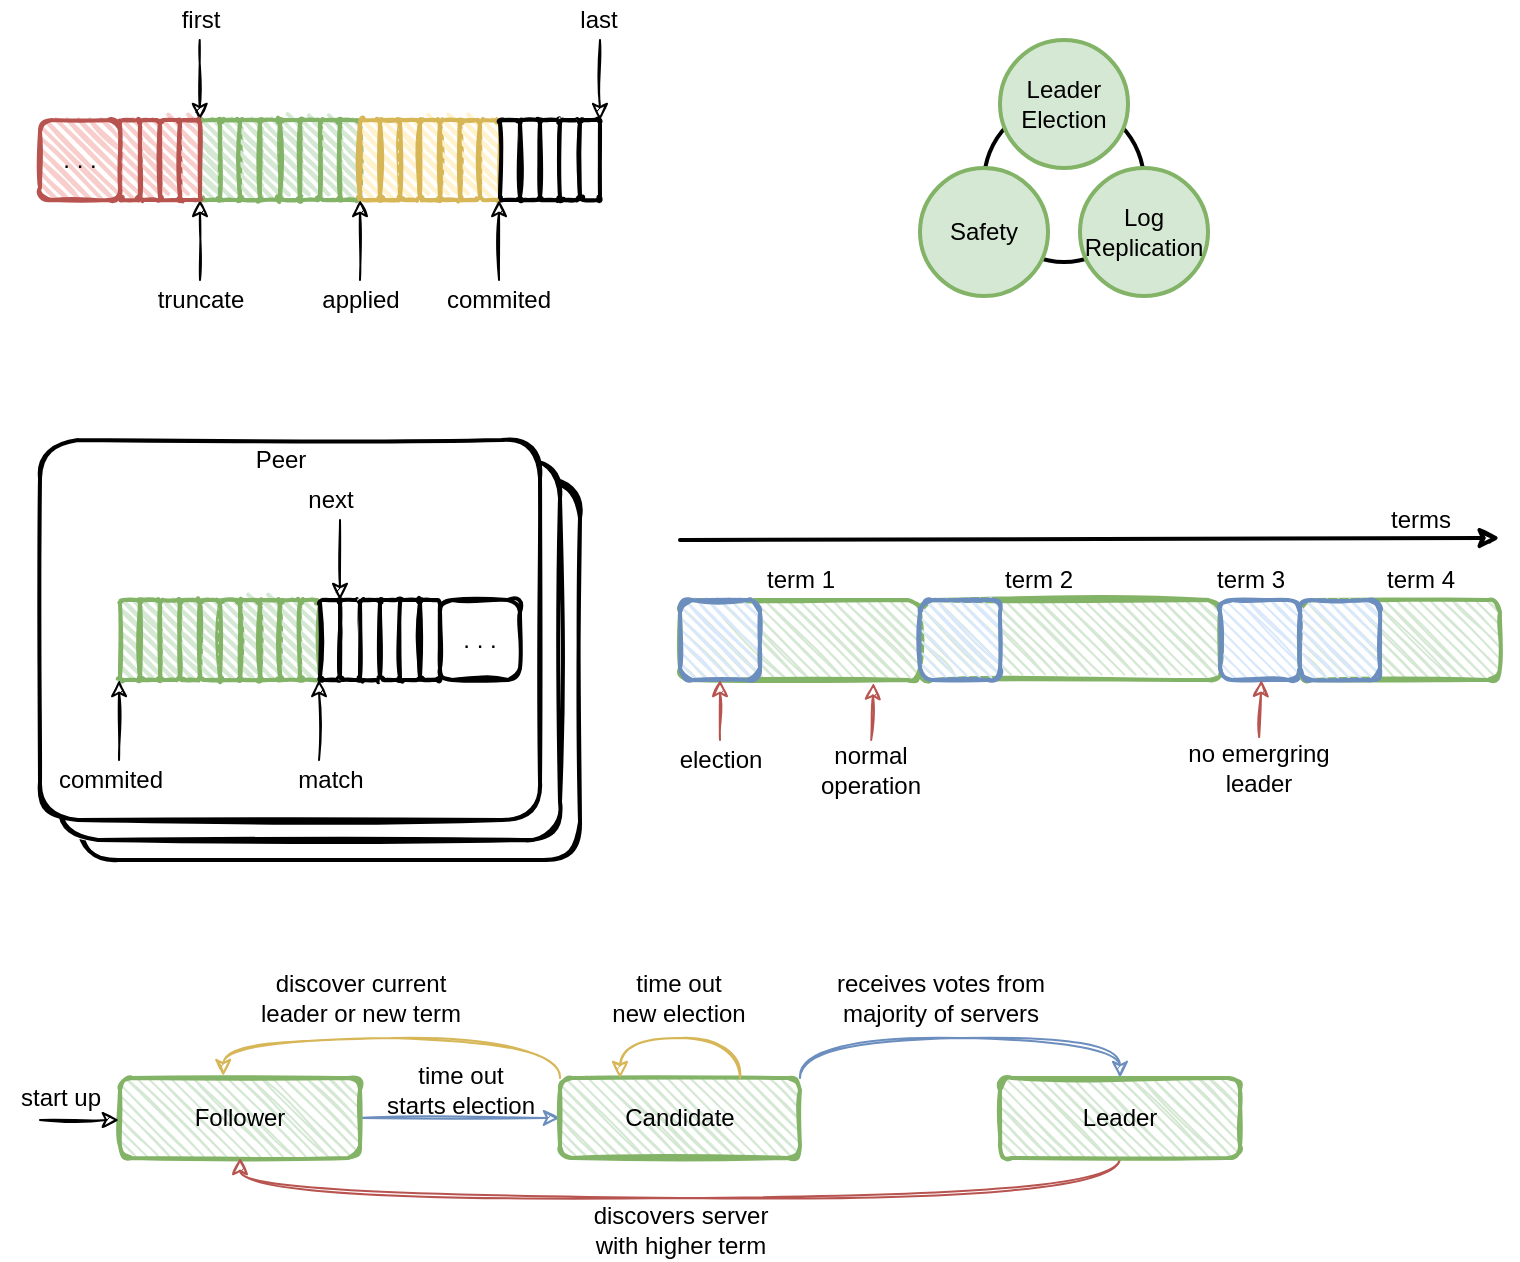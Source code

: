 <mxfile version="15.8.2" type="github" pages="2">
  <diagram id="-Qpq79jEVsmDyqS9F8ka" name="raft">
    <mxGraphModel dx="1185" dy="743" grid="1" gridSize="10" guides="1" tooltips="1" connect="1" arrows="1" fold="1" page="1" pageScale="1" pageWidth="827" pageHeight="1169" math="0" shadow="0">
      <root>
        <mxCell id="0" />
        <mxCell id="1" parent="0" />
        <mxCell id="GCiCYlL7cHLwjU2prtwW-12" value="" style="ellipse;whiteSpace=wrap;html=1;aspect=fixed;sketch=0;strokeWidth=2;" parent="1" vertex="1">
          <mxGeometry x="512" y="71" width="80" height="80" as="geometry" />
        </mxCell>
        <mxCell id="b-UJ_pfdfNBNcFtkT3sI-119" value="" style="rounded=1;whiteSpace=wrap;html=1;strokeWidth=2;fillWeight=1;hachureGap=4;hachureAngle=45;fillColor=#d5e8d4;sketch=1;fontSize=12;strokeColor=#82b366;" parent="1" vertex="1">
          <mxGeometry x="360" y="320" width="120" height="40" as="geometry" />
        </mxCell>
        <mxCell id="b-UJ_pfdfNBNcFtkT3sI-98" value="" style="rounded=1;whiteSpace=wrap;html=1;strokeWidth=2;fillWeight=2;hachureGap=4;hachureAngle=45;sketch=1;arcSize=10;" parent="1" vertex="1">
          <mxGeometry x="60" y="260" width="250" height="190" as="geometry" />
        </mxCell>
        <mxCell id="b-UJ_pfdfNBNcFtkT3sI-97" value="" style="rounded=1;whiteSpace=wrap;html=1;strokeWidth=2;fillWeight=2;hachureGap=4;hachureAngle=45;sketch=1;arcSize=10;" parent="1" vertex="1">
          <mxGeometry x="50" y="250" width="250" height="190" as="geometry" />
        </mxCell>
        <mxCell id="b-UJ_pfdfNBNcFtkT3sI-95" value="" style="rounded=1;whiteSpace=wrap;html=1;strokeWidth=2;fillWeight=2;hachureGap=4;hachureAngle=45;sketch=1;arcSize=10;" parent="1" vertex="1">
          <mxGeometry x="40" y="240" width="250" height="190" as="geometry" />
        </mxCell>
        <mxCell id="b-UJ_pfdfNBNcFtkT3sI-1" value="" style="rounded=1;whiteSpace=wrap;html=1;strokeWidth=2;fillWeight=2;hachureGap=4;hachureAngle=45;sketch=1;fillColor=#d5e8d4;strokeColor=#82b366;" parent="1" vertex="1">
          <mxGeometry x="120" y="80" width="10" height="40" as="geometry" />
        </mxCell>
        <mxCell id="b-UJ_pfdfNBNcFtkT3sI-2" value="" style="rounded=1;whiteSpace=wrap;html=1;strokeWidth=2;fillWeight=2;hachureGap=4;hachureAngle=45;sketch=1;fillColor=#d5e8d4;strokeColor=#82b366;" parent="1" vertex="1">
          <mxGeometry x="130" y="80" width="10" height="40" as="geometry" />
        </mxCell>
        <mxCell id="b-UJ_pfdfNBNcFtkT3sI-3" value="" style="rounded=1;whiteSpace=wrap;html=1;strokeWidth=2;fillWeight=2;hachureGap=4;hachureAngle=45;sketch=1;fillColor=#d5e8d4;strokeColor=#82b366;" parent="1" vertex="1">
          <mxGeometry x="140" y="80" width="10" height="40" as="geometry" />
        </mxCell>
        <mxCell id="b-UJ_pfdfNBNcFtkT3sI-4" value="" style="rounded=1;whiteSpace=wrap;html=1;strokeWidth=2;fillWeight=2;hachureGap=4;hachureAngle=45;sketch=1;fillColor=#d5e8d4;strokeColor=#82b366;" parent="1" vertex="1">
          <mxGeometry x="150" y="80" width="10" height="40" as="geometry" />
        </mxCell>
        <mxCell id="b-UJ_pfdfNBNcFtkT3sI-5" value="" style="rounded=1;whiteSpace=wrap;html=1;strokeWidth=2;fillWeight=2;hachureGap=4;hachureAngle=45;sketch=1;fillColor=#d5e8d4;strokeColor=#82b366;" parent="1" vertex="1">
          <mxGeometry x="160" y="80" width="10" height="40" as="geometry" />
        </mxCell>
        <mxCell id="b-UJ_pfdfNBNcFtkT3sI-6" value="" style="rounded=1;whiteSpace=wrap;html=1;strokeWidth=2;fillWeight=2;hachureGap=4;hachureAngle=45;sketch=1;fillColor=#d5e8d4;strokeColor=#82b366;" parent="1" vertex="1">
          <mxGeometry x="170" y="80" width="10" height="40" as="geometry" />
        </mxCell>
        <mxCell id="b-UJ_pfdfNBNcFtkT3sI-7" value="" style="rounded=1;whiteSpace=wrap;html=1;strokeWidth=2;fillWeight=2;hachureGap=4;hachureAngle=45;sketch=1;fillColor=#d5e8d4;strokeColor=#82b366;" parent="1" vertex="1">
          <mxGeometry x="180" y="80" width="10" height="40" as="geometry" />
        </mxCell>
        <mxCell id="b-UJ_pfdfNBNcFtkT3sI-8" value="" style="rounded=1;whiteSpace=wrap;html=1;strokeWidth=2;fillWeight=2;hachureGap=4;hachureAngle=45;sketch=1;fillColor=#d5e8d4;strokeColor=#82b366;" parent="1" vertex="1">
          <mxGeometry x="190" y="80" width="10" height="40" as="geometry" />
        </mxCell>
        <mxCell id="b-UJ_pfdfNBNcFtkT3sI-9" value="" style="rounded=1;whiteSpace=wrap;html=1;strokeWidth=2;fillWeight=2;hachureGap=4;hachureAngle=45;sketch=1;fillColor=#fff2cc;strokeColor=#d6b656;" parent="1" vertex="1">
          <mxGeometry x="200" y="80" width="10" height="40" as="geometry" />
        </mxCell>
        <mxCell id="b-UJ_pfdfNBNcFtkT3sI-10" value="" style="rounded=1;whiteSpace=wrap;html=1;strokeWidth=2;fillWeight=2;hachureGap=4;hachureAngle=45;sketch=1;fillColor=#fff2cc;strokeColor=#d6b656;" parent="1" vertex="1">
          <mxGeometry x="210" y="80" width="10" height="40" as="geometry" />
        </mxCell>
        <mxCell id="b-UJ_pfdfNBNcFtkT3sI-11" value="" style="rounded=1;whiteSpace=wrap;html=1;strokeWidth=2;fillWeight=2;hachureGap=4;hachureAngle=45;sketch=1;fillColor=#fff2cc;strokeColor=#d6b656;" parent="1" vertex="1">
          <mxGeometry x="220" y="80" width="10" height="40" as="geometry" />
        </mxCell>
        <mxCell id="b-UJ_pfdfNBNcFtkT3sI-12" value="" style="rounded=1;whiteSpace=wrap;html=1;strokeWidth=2;fillWeight=2;hachureGap=4;hachureAngle=45;sketch=1;fillColor=#fff2cc;strokeColor=#d6b656;" parent="1" vertex="1">
          <mxGeometry x="230" y="80" width="10" height="40" as="geometry" />
        </mxCell>
        <mxCell id="b-UJ_pfdfNBNcFtkT3sI-13" value="" style="rounded=1;whiteSpace=wrap;html=1;strokeWidth=2;fillWeight=2;hachureGap=4;hachureAngle=45;sketch=1;fillColor=#fff2cc;strokeColor=#d6b656;" parent="1" vertex="1">
          <mxGeometry x="240" y="80" width="10" height="40" as="geometry" />
        </mxCell>
        <mxCell id="b-UJ_pfdfNBNcFtkT3sI-14" value="" style="rounded=1;whiteSpace=wrap;html=1;strokeWidth=2;fillWeight=2;hachureGap=4;hachureAngle=45;sketch=1;fillColor=#fff2cc;strokeColor=#d6b656;" parent="1" vertex="1">
          <mxGeometry x="250" y="80" width="10" height="40" as="geometry" />
        </mxCell>
        <mxCell id="b-UJ_pfdfNBNcFtkT3sI-15" value="" style="rounded=1;whiteSpace=wrap;html=1;strokeWidth=2;fillWeight=2;hachureGap=4;hachureAngle=45;sketch=1;fillColor=#fff2cc;strokeColor=#d6b656;" parent="1" vertex="1">
          <mxGeometry x="260" y="80" width="10" height="40" as="geometry" />
        </mxCell>
        <mxCell id="b-UJ_pfdfNBNcFtkT3sI-16" value="" style="rounded=1;whiteSpace=wrap;html=1;strokeWidth=2;fillWeight=2;hachureGap=4;hachureAngle=45;sketch=1;" parent="1" vertex="1">
          <mxGeometry x="270" y="80" width="10" height="40" as="geometry" />
        </mxCell>
        <mxCell id="b-UJ_pfdfNBNcFtkT3sI-17" value="" style="rounded=1;whiteSpace=wrap;html=1;strokeWidth=2;fillWeight=2;hachureGap=4;hachureAngle=45;sketch=1;" parent="1" vertex="1">
          <mxGeometry x="280" y="80" width="10" height="40" as="geometry" />
        </mxCell>
        <mxCell id="b-UJ_pfdfNBNcFtkT3sI-18" value="" style="rounded=1;whiteSpace=wrap;html=1;strokeWidth=2;fillWeight=2;hachureGap=4;hachureAngle=45;sketch=1;" parent="1" vertex="1">
          <mxGeometry x="290" y="80" width="10" height="40" as="geometry" />
        </mxCell>
        <mxCell id="b-UJ_pfdfNBNcFtkT3sI-19" value="" style="rounded=1;whiteSpace=wrap;html=1;strokeWidth=2;fillWeight=2;hachureGap=4;hachureAngle=45;sketch=1;" parent="1" vertex="1">
          <mxGeometry x="300" y="80" width="10" height="40" as="geometry" />
        </mxCell>
        <mxCell id="b-UJ_pfdfNBNcFtkT3sI-20" value="" style="rounded=1;whiteSpace=wrap;html=1;strokeWidth=2;fillWeight=2;hachureGap=4;hachureAngle=45;sketch=1;" parent="1" vertex="1">
          <mxGeometry x="310" y="80" width="10" height="40" as="geometry" />
        </mxCell>
        <mxCell id="b-UJ_pfdfNBNcFtkT3sI-36" value="" style="endArrow=classic;html=1;sketch=1;" parent="1" edge="1">
          <mxGeometry width="50" height="50" relative="1" as="geometry">
            <mxPoint x="120" y="160" as="sourcePoint" />
            <mxPoint x="120" y="120" as="targetPoint" />
          </mxGeometry>
        </mxCell>
        <mxCell id="b-UJ_pfdfNBNcFtkT3sI-37" value="" style="endArrow=classic;html=1;sketch=1;" parent="1" edge="1">
          <mxGeometry width="50" height="50" relative="1" as="geometry">
            <mxPoint x="200" y="160" as="sourcePoint" />
            <mxPoint x="200" y="120" as="targetPoint" />
          </mxGeometry>
        </mxCell>
        <mxCell id="b-UJ_pfdfNBNcFtkT3sI-38" value="" style="endArrow=classic;html=1;sketch=1;" parent="1" edge="1">
          <mxGeometry width="50" height="50" relative="1" as="geometry">
            <mxPoint x="269.52" y="160" as="sourcePoint" />
            <mxPoint x="269.52" y="120" as="targetPoint" />
          </mxGeometry>
        </mxCell>
        <mxCell id="b-UJ_pfdfNBNcFtkT3sI-39" value="" style="endArrow=none;html=1;sketch=1;endFill=0;startArrow=classic;startFill=1;" parent="1" edge="1">
          <mxGeometry width="50" height="50" relative="1" as="geometry">
            <mxPoint x="320" y="80" as="sourcePoint" />
            <mxPoint x="320" y="40" as="targetPoint" />
          </mxGeometry>
        </mxCell>
        <mxCell id="b-UJ_pfdfNBNcFtkT3sI-40" value="truncate" style="text;html=1;align=center;verticalAlign=middle;resizable=0;points=[];autosize=1;strokeColor=none;fillColor=none;" parent="1" vertex="1">
          <mxGeometry x="90" y="160" width="60" height="20" as="geometry" />
        </mxCell>
        <mxCell id="b-UJ_pfdfNBNcFtkT3sI-41" value="applied" style="text;html=1;align=center;verticalAlign=middle;resizable=0;points=[];autosize=1;strokeColor=none;fillColor=none;" parent="1" vertex="1">
          <mxGeometry x="175" y="160" width="50" height="20" as="geometry" />
        </mxCell>
        <mxCell id="b-UJ_pfdfNBNcFtkT3sI-42" value="commited" style="text;html=1;align=center;verticalAlign=middle;resizable=0;points=[];autosize=1;strokeColor=none;fillColor=none;" parent="1" vertex="1">
          <mxGeometry x="234" y="160" width="70" height="20" as="geometry" />
        </mxCell>
        <mxCell id="b-UJ_pfdfNBNcFtkT3sI-43" value="" style="endArrow=none;html=1;sketch=1;endFill=0;startArrow=classic;startFill=1;" parent="1" edge="1">
          <mxGeometry width="50" height="50" relative="1" as="geometry">
            <mxPoint x="119.86" y="80" as="sourcePoint" />
            <mxPoint x="119.86" y="40" as="targetPoint" />
          </mxGeometry>
        </mxCell>
        <mxCell id="b-UJ_pfdfNBNcFtkT3sI-44" value="first" style="text;html=1;align=center;verticalAlign=middle;resizable=0;points=[];autosize=1;strokeColor=none;fillColor=none;" parent="1" vertex="1">
          <mxGeometry x="105" y="20" width="30" height="20" as="geometry" />
        </mxCell>
        <mxCell id="b-UJ_pfdfNBNcFtkT3sI-45" value="last" style="text;html=1;align=center;verticalAlign=middle;resizable=0;points=[];autosize=1;strokeColor=none;fillColor=none;" parent="1" vertex="1">
          <mxGeometry x="304" y="20" width="30" height="20" as="geometry" />
        </mxCell>
        <mxCell id="b-UJ_pfdfNBNcFtkT3sI-47" value="" style="rounded=1;whiteSpace=wrap;html=1;strokeWidth=2;fillWeight=2;hachureGap=4;hachureAngle=45;sketch=1;fillColor=#f8cecc;strokeColor=#b85450;" parent="1" vertex="1">
          <mxGeometry x="80" y="80" width="10" height="40" as="geometry" />
        </mxCell>
        <mxCell id="b-UJ_pfdfNBNcFtkT3sI-48" value="" style="rounded=1;whiteSpace=wrap;html=1;strokeWidth=2;fillWeight=2;hachureGap=4;hachureAngle=45;sketch=1;fillColor=#f8cecc;strokeColor=#b85450;" parent="1" vertex="1">
          <mxGeometry x="90" y="80" width="10" height="40" as="geometry" />
        </mxCell>
        <mxCell id="b-UJ_pfdfNBNcFtkT3sI-49" value="" style="rounded=1;whiteSpace=wrap;html=1;strokeWidth=2;fillWeight=2;hachureGap=4;hachureAngle=45;sketch=1;fillColor=#f8cecc;strokeColor=#b85450;" parent="1" vertex="1">
          <mxGeometry x="100" y="80" width="10" height="40" as="geometry" />
        </mxCell>
        <mxCell id="b-UJ_pfdfNBNcFtkT3sI-50" value="" style="rounded=1;whiteSpace=wrap;html=1;strokeWidth=2;fillWeight=2;hachureGap=4;hachureAngle=45;sketch=1;fillColor=#f8cecc;strokeColor=#b85450;" parent="1" vertex="1">
          <mxGeometry x="110" y="80" width="10" height="40" as="geometry" />
        </mxCell>
        <mxCell id="b-UJ_pfdfNBNcFtkT3sI-51" value=". . ." style="rounded=1;whiteSpace=wrap;html=1;strokeWidth=2;fillWeight=2;hachureGap=4;hachureAngle=45;sketch=1;fillColor=#f8cecc;strokeColor=#b85450;" parent="1" vertex="1">
          <mxGeometry x="40" y="80" width="40" height="40" as="geometry" />
        </mxCell>
        <mxCell id="b-UJ_pfdfNBNcFtkT3sI-52" value="" style="rounded=1;whiteSpace=wrap;html=1;strokeWidth=2;fillWeight=2;hachureGap=4;hachureAngle=45;sketch=1;fillColor=#d5e8d4;strokeColor=#82b366;" parent="1" vertex="1">
          <mxGeometry x="80" y="320" width="10" height="40" as="geometry" />
        </mxCell>
        <mxCell id="b-UJ_pfdfNBNcFtkT3sI-53" value="" style="rounded=1;whiteSpace=wrap;html=1;strokeWidth=2;fillWeight=2;hachureGap=4;hachureAngle=45;sketch=1;fillColor=#d5e8d4;strokeColor=#82b366;" parent="1" vertex="1">
          <mxGeometry x="90" y="320" width="10" height="40" as="geometry" />
        </mxCell>
        <mxCell id="b-UJ_pfdfNBNcFtkT3sI-54" value="" style="rounded=1;whiteSpace=wrap;html=1;strokeWidth=2;fillWeight=2;hachureGap=4;hachureAngle=45;sketch=1;fillColor=#d5e8d4;strokeColor=#82b366;" parent="1" vertex="1">
          <mxGeometry x="100" y="320" width="10" height="40" as="geometry" />
        </mxCell>
        <mxCell id="b-UJ_pfdfNBNcFtkT3sI-55" value="" style="rounded=1;whiteSpace=wrap;html=1;strokeWidth=2;fillWeight=2;hachureGap=4;hachureAngle=45;sketch=1;fillColor=#d5e8d4;strokeColor=#82b366;" parent="1" vertex="1">
          <mxGeometry x="110" y="320" width="10" height="40" as="geometry" />
        </mxCell>
        <mxCell id="b-UJ_pfdfNBNcFtkT3sI-56" value="" style="rounded=1;whiteSpace=wrap;html=1;strokeWidth=2;fillWeight=2;hachureGap=4;hachureAngle=45;sketch=1;fillColor=#d5e8d4;strokeColor=#82b366;" parent="1" vertex="1">
          <mxGeometry x="120" y="320" width="10" height="40" as="geometry" />
        </mxCell>
        <mxCell id="b-UJ_pfdfNBNcFtkT3sI-57" value="" style="rounded=1;whiteSpace=wrap;html=1;strokeWidth=2;fillWeight=2;hachureGap=4;hachureAngle=45;sketch=1;fillColor=#d5e8d4;strokeColor=#82b366;" parent="1" vertex="1">
          <mxGeometry x="130" y="320" width="10" height="40" as="geometry" />
        </mxCell>
        <mxCell id="b-UJ_pfdfNBNcFtkT3sI-58" value="" style="rounded=1;whiteSpace=wrap;html=1;strokeWidth=2;fillWeight=2;hachureGap=4;hachureAngle=45;sketch=1;fillColor=#d5e8d4;strokeColor=#82b366;" parent="1" vertex="1">
          <mxGeometry x="140" y="320" width="10" height="40" as="geometry" />
        </mxCell>
        <mxCell id="b-UJ_pfdfNBNcFtkT3sI-59" value="" style="rounded=1;whiteSpace=wrap;html=1;strokeWidth=2;fillWeight=2;hachureGap=4;hachureAngle=45;sketch=1;fillColor=#d5e8d4;strokeColor=#82b366;" parent="1" vertex="1">
          <mxGeometry x="150" y="320" width="10" height="40" as="geometry" />
        </mxCell>
        <mxCell id="b-UJ_pfdfNBNcFtkT3sI-60" value="" style="rounded=1;whiteSpace=wrap;html=1;strokeWidth=2;fillWeight=2;hachureGap=4;hachureAngle=45;sketch=1;fillColor=#d5e8d4;strokeColor=#82b366;" parent="1" vertex="1">
          <mxGeometry x="160" y="320" width="10" height="40" as="geometry" />
        </mxCell>
        <mxCell id="b-UJ_pfdfNBNcFtkT3sI-61" value="" style="rounded=1;whiteSpace=wrap;html=1;strokeWidth=2;fillWeight=2;hachureGap=4;hachureAngle=45;sketch=1;fillColor=#d5e8d4;strokeColor=#82b366;" parent="1" vertex="1">
          <mxGeometry x="170" y="320" width="10" height="40" as="geometry" />
        </mxCell>
        <mxCell id="b-UJ_pfdfNBNcFtkT3sI-62" value="" style="rounded=1;whiteSpace=wrap;html=1;strokeWidth=2;fillWeight=2;hachureGap=4;hachureAngle=45;sketch=1;" parent="1" vertex="1">
          <mxGeometry x="180" y="320" width="10" height="40" as="geometry" />
        </mxCell>
        <mxCell id="b-UJ_pfdfNBNcFtkT3sI-63" value="" style="rounded=1;whiteSpace=wrap;html=1;strokeWidth=2;fillWeight=2;hachureGap=4;hachureAngle=45;sketch=1;" parent="1" vertex="1">
          <mxGeometry x="190" y="320" width="10" height="40" as="geometry" />
        </mxCell>
        <mxCell id="b-UJ_pfdfNBNcFtkT3sI-64" value="" style="rounded=1;whiteSpace=wrap;html=1;strokeWidth=2;fillWeight=2;hachureGap=4;hachureAngle=45;sketch=1;" parent="1" vertex="1">
          <mxGeometry x="200" y="320" width="10" height="40" as="geometry" />
        </mxCell>
        <mxCell id="b-UJ_pfdfNBNcFtkT3sI-65" value="" style="rounded=1;whiteSpace=wrap;html=1;strokeWidth=2;fillWeight=2;hachureGap=4;hachureAngle=45;sketch=1;" parent="1" vertex="1">
          <mxGeometry x="210" y="320" width="10" height="40" as="geometry" />
        </mxCell>
        <mxCell id="b-UJ_pfdfNBNcFtkT3sI-66" value="" style="rounded=1;whiteSpace=wrap;html=1;strokeWidth=2;fillWeight=2;hachureGap=4;hachureAngle=45;sketch=1;" parent="1" vertex="1">
          <mxGeometry x="220" y="320" width="10" height="40" as="geometry" />
        </mxCell>
        <mxCell id="b-UJ_pfdfNBNcFtkT3sI-67" value="" style="rounded=1;whiteSpace=wrap;html=1;strokeWidth=2;fillWeight=2;hachureGap=4;hachureAngle=45;sketch=1;" parent="1" vertex="1">
          <mxGeometry x="230" y="320" width="10" height="40" as="geometry" />
        </mxCell>
        <mxCell id="b-UJ_pfdfNBNcFtkT3sI-87" value="" style="endArrow=classic;html=1;sketch=1;" parent="1" edge="1">
          <mxGeometry width="50" height="50" relative="1" as="geometry">
            <mxPoint x="79.52" y="400" as="sourcePoint" />
            <mxPoint x="79.52" y="360" as="targetPoint" />
          </mxGeometry>
        </mxCell>
        <mxCell id="b-UJ_pfdfNBNcFtkT3sI-88" value="commited" style="text;html=1;align=center;verticalAlign=middle;resizable=0;points=[];autosize=1;strokeColor=none;fillColor=none;" parent="1" vertex="1">
          <mxGeometry x="40" y="400" width="70" height="20" as="geometry" />
        </mxCell>
        <mxCell id="b-UJ_pfdfNBNcFtkT3sI-89" value="" style="endArrow=classic;html=1;sketch=1;" parent="1" edge="1">
          <mxGeometry width="50" height="50" relative="1" as="geometry">
            <mxPoint x="179.52" y="400" as="sourcePoint" />
            <mxPoint x="179.52" y="360" as="targetPoint" />
          </mxGeometry>
        </mxCell>
        <mxCell id="b-UJ_pfdfNBNcFtkT3sI-90" value="match" style="text;html=1;align=center;verticalAlign=middle;resizable=0;points=[];autosize=1;strokeColor=none;fillColor=none;" parent="1" vertex="1">
          <mxGeometry x="160" y="400" width="50" height="20" as="geometry" />
        </mxCell>
        <mxCell id="b-UJ_pfdfNBNcFtkT3sI-91" value="" style="endArrow=none;html=1;sketch=1;endFill=0;startArrow=classic;startFill=1;" parent="1" edge="1">
          <mxGeometry width="50" height="50" relative="1" as="geometry">
            <mxPoint x="190.0" y="320" as="sourcePoint" />
            <mxPoint x="190.0" y="280" as="targetPoint" />
          </mxGeometry>
        </mxCell>
        <mxCell id="b-UJ_pfdfNBNcFtkT3sI-92" value="next" style="text;html=1;align=center;verticalAlign=middle;resizable=0;points=[];autosize=1;strokeColor=none;fillColor=none;" parent="1" vertex="1">
          <mxGeometry x="165" y="260" width="40" height="20" as="geometry" />
        </mxCell>
        <mxCell id="b-UJ_pfdfNBNcFtkT3sI-93" value=". . ." style="rounded=1;whiteSpace=wrap;html=1;strokeWidth=2;fillWeight=2;hachureGap=4;hachureAngle=45;sketch=1;" parent="1" vertex="1">
          <mxGeometry x="240" y="320" width="40" height="40" as="geometry" />
        </mxCell>
        <mxCell id="b-UJ_pfdfNBNcFtkT3sI-96" value="Peer" style="text;html=1;align=center;verticalAlign=middle;resizable=0;points=[];autosize=1;strokeColor=none;fillColor=none;" parent="1" vertex="1">
          <mxGeometry x="140" y="240" width="40" height="20" as="geometry" />
        </mxCell>
        <mxCell id="b-UJ_pfdfNBNcFtkT3sI-107" style="rounded=0;sketch=1;orthogonalLoop=1;jettySize=auto;html=1;fontSize=12;startArrow=none;startFill=0;endArrow=classic;endFill=1;exitX=1;exitY=0.5;exitDx=0;exitDy=0;fillColor=#dae8fc;strokeColor=#6c8ebf;entryX=0;entryY=0.5;entryDx=0;entryDy=0;" parent="1" source="b-UJ_pfdfNBNcFtkT3sI-102" target="b-UJ_pfdfNBNcFtkT3sI-103" edge="1">
          <mxGeometry relative="1" as="geometry">
            <mxPoint x="218" y="689" as="sourcePoint" />
            <mxPoint x="280" y="580" as="targetPoint" />
          </mxGeometry>
        </mxCell>
        <mxCell id="b-UJ_pfdfNBNcFtkT3sI-102" value="Follower" style="rounded=1;whiteSpace=wrap;html=1;strokeWidth=2;fillWeight=1;hachureGap=4;hachureAngle=45;fillColor=#d5e8d4;sketch=1;fontSize=12;strokeColor=#82b366;" parent="1" vertex="1">
          <mxGeometry x="80" y="559" width="120" height="40" as="geometry" />
        </mxCell>
        <mxCell id="b-UJ_pfdfNBNcFtkT3sI-109" style="edgeStyle=orthogonalEdgeStyle;curved=1;rounded=0;sketch=1;orthogonalLoop=1;jettySize=auto;html=1;entryX=0.43;entryY=-0.025;entryDx=0;entryDy=0;fontSize=12;startArrow=none;startFill=0;endArrow=classic;endFill=1;exitX=0;exitY=0;exitDx=0;exitDy=0;fillColor=#fff2cc;strokeColor=#d6b656;entryPerimeter=0;" parent="1" source="b-UJ_pfdfNBNcFtkT3sI-103" target="b-UJ_pfdfNBNcFtkT3sI-102" edge="1">
          <mxGeometry relative="1" as="geometry" />
        </mxCell>
        <mxCell id="b-UJ_pfdfNBNcFtkT3sI-113" style="edgeStyle=orthogonalEdgeStyle;curved=1;rounded=0;sketch=1;orthogonalLoop=1;jettySize=auto;html=1;entryX=0.5;entryY=0;entryDx=0;entryDy=0;fontSize=12;startArrow=none;startFill=0;endArrow=classic;endFill=1;exitX=1;exitY=0;exitDx=0;exitDy=0;fillColor=#dae8fc;strokeColor=#6c8ebf;" parent="1" source="b-UJ_pfdfNBNcFtkT3sI-103" target="b-UJ_pfdfNBNcFtkT3sI-104" edge="1">
          <mxGeometry relative="1" as="geometry" />
        </mxCell>
        <mxCell id="b-UJ_pfdfNBNcFtkT3sI-103" value="Candidate" style="rounded=1;whiteSpace=wrap;html=1;strokeWidth=2;fillWeight=1;hachureGap=4;hachureAngle=45;fillColor=#d5e8d4;sketch=1;fontSize=12;strokeColor=#82b366;" parent="1" vertex="1">
          <mxGeometry x="300" y="559" width="120" height="40" as="geometry" />
        </mxCell>
        <mxCell id="b-UJ_pfdfNBNcFtkT3sI-116" style="edgeStyle=orthogonalEdgeStyle;curved=1;rounded=0;sketch=1;orthogonalLoop=1;jettySize=auto;html=1;entryX=0.5;entryY=1;entryDx=0;entryDy=0;fontSize=12;startArrow=none;startFill=0;endArrow=classic;endFill=1;exitX=0.5;exitY=1;exitDx=0;exitDy=0;fillColor=#f8cecc;strokeColor=#b85450;" parent="1" source="b-UJ_pfdfNBNcFtkT3sI-104" target="b-UJ_pfdfNBNcFtkT3sI-102" edge="1">
          <mxGeometry relative="1" as="geometry" />
        </mxCell>
        <mxCell id="b-UJ_pfdfNBNcFtkT3sI-104" value="Leader" style="rounded=1;whiteSpace=wrap;html=1;strokeWidth=2;fillWeight=1;hachureGap=4;hachureAngle=45;fillColor=#d5e8d4;sketch=1;fontSize=12;strokeColor=#82b366;" parent="1" vertex="1">
          <mxGeometry x="520" y="559" width="120" height="40" as="geometry" />
        </mxCell>
        <mxCell id="b-UJ_pfdfNBNcFtkT3sI-105" value="" style="endArrow=classic;html=1;fontSize=12;sketch=1;" parent="1" edge="1">
          <mxGeometry width="50" height="50" relative="1" as="geometry">
            <mxPoint x="40" y="580" as="sourcePoint" />
            <mxPoint x="79.43" y="580" as="targetPoint" />
          </mxGeometry>
        </mxCell>
        <mxCell id="b-UJ_pfdfNBNcFtkT3sI-106" value="start up" style="text;html=1;align=center;verticalAlign=middle;resizable=0;points=[];autosize=1;strokeColor=none;fillColor=none;fontSize=12;" parent="1" vertex="1">
          <mxGeometry x="20" y="559" width="60" height="20" as="geometry" />
        </mxCell>
        <mxCell id="b-UJ_pfdfNBNcFtkT3sI-108" value="time out&lt;br&gt;starts election" style="text;html=1;align=center;verticalAlign=middle;resizable=0;points=[];autosize=1;strokeColor=none;fillColor=none;fontSize=12;" parent="1" vertex="1">
          <mxGeometry x="205" y="550" width="90" height="30" as="geometry" />
        </mxCell>
        <mxCell id="b-UJ_pfdfNBNcFtkT3sI-110" value="discover current&lt;br&gt;leader or new term" style="text;html=1;align=center;verticalAlign=middle;resizable=0;points=[];autosize=1;strokeColor=none;fillColor=none;fontSize=12;" parent="1" vertex="1">
          <mxGeometry x="140" y="504" width="120" height="30" as="geometry" />
        </mxCell>
        <mxCell id="b-UJ_pfdfNBNcFtkT3sI-111" style="rounded=0;sketch=1;orthogonalLoop=1;jettySize=auto;html=1;entryX=0.75;entryY=0;entryDx=0;entryDy=0;fontSize=12;startArrow=classic;startFill=1;endArrow=none;endFill=0;exitX=0.25;exitY=0;exitDx=0;exitDy=0;edgeStyle=orthogonalEdgeStyle;elbow=vertical;curved=1;fillColor=#fff2cc;strokeColor=#d6b656;" parent="1" source="b-UJ_pfdfNBNcFtkT3sI-103" target="b-UJ_pfdfNBNcFtkT3sI-103" edge="1">
          <mxGeometry relative="1" as="geometry">
            <Array as="points">
              <mxPoint x="330" y="539" />
              <mxPoint x="390" y="539" />
            </Array>
          </mxGeometry>
        </mxCell>
        <mxCell id="b-UJ_pfdfNBNcFtkT3sI-112" value="time out&lt;br&gt;new election" style="text;html=1;align=center;verticalAlign=middle;resizable=0;points=[];autosize=1;strokeColor=none;fillColor=none;fontSize=12;" parent="1" vertex="1">
          <mxGeometry x="319" y="504" width="80" height="30" as="geometry" />
        </mxCell>
        <mxCell id="b-UJ_pfdfNBNcFtkT3sI-114" value="receives votes from&lt;br&gt;majority of servers" style="text;html=1;align=center;verticalAlign=middle;resizable=0;points=[];autosize=1;strokeColor=none;fillColor=none;fontSize=12;" parent="1" vertex="1">
          <mxGeometry x="430" y="504" width="120" height="30" as="geometry" />
        </mxCell>
        <mxCell id="b-UJ_pfdfNBNcFtkT3sI-117" value="discovers server&lt;br&gt;with higher term" style="text;html=1;align=center;verticalAlign=middle;resizable=0;points=[];autosize=1;strokeColor=none;fillColor=none;fontSize=12;" parent="1" vertex="1">
          <mxGeometry x="310" y="620" width="100" height="30" as="geometry" />
        </mxCell>
        <mxCell id="b-UJ_pfdfNBNcFtkT3sI-118" value="" style="rounded=1;whiteSpace=wrap;html=1;strokeWidth=2;fillWeight=1;hachureGap=4;hachureAngle=45;fillColor=#dae8fc;sketch=1;fontSize=12;strokeColor=#6c8ebf;" parent="1" vertex="1">
          <mxGeometry x="360" y="320" width="40" height="40" as="geometry" />
        </mxCell>
        <mxCell id="b-UJ_pfdfNBNcFtkT3sI-120" value="term 1" style="text;html=1;align=center;verticalAlign=middle;resizable=0;points=[];autosize=1;strokeColor=none;fillColor=none;fontSize=12;" parent="1" vertex="1">
          <mxGeometry x="395" y="300" width="50" height="20" as="geometry" />
        </mxCell>
        <mxCell id="b-UJ_pfdfNBNcFtkT3sI-122" style="edgeStyle=none;rounded=0;sketch=1;orthogonalLoop=1;jettySize=auto;html=1;entryX=0.5;entryY=1;entryDx=0;entryDy=0;fontSize=12;startArrow=none;startFill=0;endArrow=classic;endFill=1;fillColor=#f8cecc;strokeColor=#b85450;" parent="1" source="b-UJ_pfdfNBNcFtkT3sI-121" target="b-UJ_pfdfNBNcFtkT3sI-118" edge="1">
          <mxGeometry relative="1" as="geometry" />
        </mxCell>
        <mxCell id="b-UJ_pfdfNBNcFtkT3sI-121" value="election" style="text;html=1;align=center;verticalAlign=middle;resizable=0;points=[];autosize=1;strokeColor=none;fillColor=none;fontSize=12;" parent="1" vertex="1">
          <mxGeometry x="350" y="390" width="60" height="20" as="geometry" />
        </mxCell>
        <mxCell id="b-UJ_pfdfNBNcFtkT3sI-124" style="edgeStyle=none;rounded=0;sketch=1;orthogonalLoop=1;jettySize=auto;html=1;entryX=0.806;entryY=1.036;entryDx=0;entryDy=0;entryPerimeter=0;fontSize=12;startArrow=none;startFill=0;endArrow=classic;endFill=1;fillColor=#f8cecc;strokeColor=#b85450;" parent="1" source="b-UJ_pfdfNBNcFtkT3sI-123" target="b-UJ_pfdfNBNcFtkT3sI-119" edge="1">
          <mxGeometry relative="1" as="geometry" />
        </mxCell>
        <mxCell id="b-UJ_pfdfNBNcFtkT3sI-123" value="normal&lt;br&gt;operation" style="text;html=1;align=center;verticalAlign=middle;resizable=0;points=[];autosize=1;strokeColor=none;fillColor=none;fontSize=12;" parent="1" vertex="1">
          <mxGeometry x="420" y="390" width="70" height="30" as="geometry" />
        </mxCell>
        <mxCell id="b-UJ_pfdfNBNcFtkT3sI-125" value="" style="rounded=1;whiteSpace=wrap;html=1;strokeWidth=2;fillWeight=1;hachureGap=4;hachureAngle=45;fillColor=#d5e8d4;sketch=1;fontSize=12;strokeColor=#82b366;" parent="1" vertex="1">
          <mxGeometry x="480" y="320" width="150" height="40" as="geometry" />
        </mxCell>
        <mxCell id="b-UJ_pfdfNBNcFtkT3sI-126" value="" style="rounded=1;whiteSpace=wrap;html=1;strokeWidth=2;fillWeight=1;hachureGap=4;hachureAngle=45;fillColor=#dae8fc;sketch=1;fontSize=12;strokeColor=#6c8ebf;" parent="1" vertex="1">
          <mxGeometry x="480" y="320" width="40" height="40" as="geometry" />
        </mxCell>
        <mxCell id="b-UJ_pfdfNBNcFtkT3sI-127" value="term 2" style="text;html=1;align=center;verticalAlign=middle;resizable=0;points=[];autosize=1;strokeColor=none;fillColor=none;fontSize=12;" parent="1" vertex="1">
          <mxGeometry x="514" y="300" width="50" height="20" as="geometry" />
        </mxCell>
        <mxCell id="b-UJ_pfdfNBNcFtkT3sI-128" value="" style="rounded=1;whiteSpace=wrap;html=1;strokeWidth=2;fillWeight=1;hachureGap=4;hachureAngle=45;fillColor=#dae8fc;sketch=1;fontSize=12;strokeColor=#6c8ebf;" parent="1" vertex="1">
          <mxGeometry x="630" y="320" width="40" height="40" as="geometry" />
        </mxCell>
        <mxCell id="b-UJ_pfdfNBNcFtkT3sI-129" value="" style="rounded=1;whiteSpace=wrap;html=1;strokeWidth=2;fillWeight=1;hachureGap=4;hachureAngle=45;fillColor=#d5e8d4;sketch=1;fontSize=12;strokeColor=#82b366;" parent="1" vertex="1">
          <mxGeometry x="670" y="320" width="100" height="40" as="geometry" />
        </mxCell>
        <mxCell id="b-UJ_pfdfNBNcFtkT3sI-130" value="" style="rounded=1;whiteSpace=wrap;html=1;strokeWidth=2;fillWeight=1;hachureGap=4;hachureAngle=45;fillColor=#dae8fc;sketch=1;fontSize=12;strokeColor=#6c8ebf;" parent="1" vertex="1">
          <mxGeometry x="670" y="320" width="40" height="40" as="geometry" />
        </mxCell>
        <mxCell id="b-UJ_pfdfNBNcFtkT3sI-131" value="term 4" style="text;html=1;align=center;verticalAlign=middle;resizable=0;points=[];autosize=1;strokeColor=none;fillColor=none;fontSize=12;" parent="1" vertex="1">
          <mxGeometry x="705" y="300" width="50" height="20" as="geometry" />
        </mxCell>
        <mxCell id="b-UJ_pfdfNBNcFtkT3sI-132" value="term 3" style="text;html=1;align=center;verticalAlign=middle;resizable=0;points=[];autosize=1;strokeColor=none;fillColor=none;fontSize=12;" parent="1" vertex="1">
          <mxGeometry x="620" y="300" width="50" height="20" as="geometry" />
        </mxCell>
        <mxCell id="b-UJ_pfdfNBNcFtkT3sI-133" style="edgeStyle=none;rounded=0;sketch=1;orthogonalLoop=1;jettySize=auto;html=1;entryX=0.806;entryY=1.036;entryDx=0;entryDy=0;entryPerimeter=0;fontSize=12;startArrow=none;startFill=0;endArrow=classic;endFill=1;fillColor=#f8cecc;strokeColor=#b85450;" parent="1" source="b-UJ_pfdfNBNcFtkT3sI-134" edge="1">
          <mxGeometry relative="1" as="geometry">
            <mxPoint x="650.72" y="360" as="targetPoint" />
          </mxGeometry>
        </mxCell>
        <mxCell id="b-UJ_pfdfNBNcFtkT3sI-134" value="no emergring&lt;br&gt;leader" style="text;html=1;align=center;verticalAlign=middle;resizable=0;points=[];autosize=1;strokeColor=none;fillColor=none;fontSize=12;" parent="1" vertex="1">
          <mxGeometry x="604" y="388.56" width="90" height="30" as="geometry" />
        </mxCell>
        <mxCell id="b-UJ_pfdfNBNcFtkT3sI-135" value="" style="endArrow=classic;html=1;fontSize=12;sketch=1;strokeWidth=2;shadow=0;" parent="1" edge="1">
          <mxGeometry width="50" height="50" relative="1" as="geometry">
            <mxPoint x="360" y="290" as="sourcePoint" />
            <mxPoint x="770" y="289" as="targetPoint" />
          </mxGeometry>
        </mxCell>
        <mxCell id="b-UJ_pfdfNBNcFtkT3sI-136" value="terms" style="text;html=1;align=center;verticalAlign=middle;resizable=0;points=[];autosize=1;strokeColor=none;fillColor=none;fontSize=12;" parent="1" vertex="1">
          <mxGeometry x="705" y="270" width="50" height="20" as="geometry" />
        </mxCell>
        <mxCell id="GCiCYlL7cHLwjU2prtwW-5" value="Leader&lt;br&gt;Election" style="ellipse;whiteSpace=wrap;html=1;aspect=fixed;sketch=0;fillColor=#d5e8d4;strokeColor=#82b366;strokeWidth=2;" parent="1" vertex="1">
          <mxGeometry x="520" y="40" width="64" height="64" as="geometry" />
        </mxCell>
        <mxCell id="GCiCYlL7cHLwjU2prtwW-6" value="Log&lt;br&gt;Replication" style="ellipse;whiteSpace=wrap;html=1;aspect=fixed;sketch=0;fillColor=#d5e8d4;strokeColor=#82b366;strokeWidth=2;" parent="1" vertex="1">
          <mxGeometry x="560" y="104" width="64" height="64" as="geometry" />
        </mxCell>
        <mxCell id="GCiCYlL7cHLwjU2prtwW-7" value="Safety" style="ellipse;whiteSpace=wrap;html=1;aspect=fixed;sketch=0;fillColor=#d5e8d4;strokeColor=#82b366;strokeWidth=2;" parent="1" vertex="1">
          <mxGeometry x="480" y="104" width="64" height="64" as="geometry" />
        </mxCell>
      </root>
    </mxGraphModel>
  </diagram>
  <diagram id="w7texNRdFBWQ8gaUsUpu" name="praft">
    <mxGraphModel dx="813" dy="510" grid="0" gridSize="10" guides="1" tooltips="1" connect="1" arrows="1" fold="1" page="1" pageScale="1" pageWidth="827" pageHeight="1169" math="0" shadow="0">
      <root>
        <mxCell id="8oRPafi5Y0DYBPoAW17K-0" />
        <mxCell id="8oRPafi5Y0DYBPoAW17K-1" parent="8oRPafi5Y0DYBPoAW17K-0" />
        <mxCell id="hIll47SzEJoTxIG544dx-0" value="" style="rounded=0;whiteSpace=wrap;html=1;fillColor=#d5e8d4;strokeColor=#000000;" vertex="1" parent="8oRPafi5Y0DYBPoAW17K-1">
          <mxGeometry x="40" y="40" width="20" height="20" as="geometry" />
        </mxCell>
        <mxCell id="hIll47SzEJoTxIG544dx-1" value="" style="rounded=0;whiteSpace=wrap;html=1;fillColor=#fff2cc;strokeColor=#000000;" vertex="1" parent="8oRPafi5Y0DYBPoAW17K-1">
          <mxGeometry x="100" y="40" width="20" height="20" as="geometry" />
        </mxCell>
        <mxCell id="hIll47SzEJoTxIG544dx-2" value="" style="rounded=0;whiteSpace=wrap;html=1;fillColor=#fff2cc;strokeColor=#000000;" vertex="1" parent="8oRPafi5Y0DYBPoAW17K-1">
          <mxGeometry x="120" y="70" width="20" height="20" as="geometry" />
        </mxCell>
        <mxCell id="hIll47SzEJoTxIG544dx-3" value="" style="rounded=0;whiteSpace=wrap;html=1;fillColor=#fff2cc;strokeColor=#000000;" vertex="1" parent="8oRPafi5Y0DYBPoAW17K-1">
          <mxGeometry x="140" y="100" width="20" height="20" as="geometry" />
        </mxCell>
        <mxCell id="hIll47SzEJoTxIG544dx-4" value="" style="rounded=0;whiteSpace=wrap;html=1;fillColor=#FFFFFF;strokeColor=#d6b656;dashed=1;" vertex="1" parent="8oRPafi5Y0DYBPoAW17K-1">
          <mxGeometry x="100" y="70" width="20" height="20" as="geometry" />
        </mxCell>
        <mxCell id="hIll47SzEJoTxIG544dx-5" value="" style="rounded=0;whiteSpace=wrap;html=1;fillColor=#FFFFFF;strokeColor=#d6b656;dashed=1;" vertex="1" parent="8oRPafi5Y0DYBPoAW17K-1">
          <mxGeometry x="100" y="100" width="20" height="20" as="geometry" />
        </mxCell>
        <mxCell id="hIll47SzEJoTxIG544dx-6" value="" style="rounded=0;whiteSpace=wrap;html=1;fillColor=#FFFFFF;strokeColor=#d6b656;dashed=1;" vertex="1" parent="8oRPafi5Y0DYBPoAW17K-1">
          <mxGeometry x="120" y="100" width="20" height="20" as="geometry" />
        </mxCell>
        <mxCell id="hIll47SzEJoTxIG544dx-7" value="" style="rounded=0;whiteSpace=wrap;html=1;fillColor=#FFFFFF;strokeColor=#d6b656;dashed=1;" vertex="1" parent="8oRPafi5Y0DYBPoAW17K-1">
          <mxGeometry x="140" y="70" width="20" height="20" as="geometry" />
        </mxCell>
        <mxCell id="hIll47SzEJoTxIG544dx-8" value="" style="rounded=0;whiteSpace=wrap;html=1;fillColor=#FFFFFF;strokeColor=#d6b656;dashed=1;" vertex="1" parent="8oRPafi5Y0DYBPoAW17K-1">
          <mxGeometry x="160" y="70" width="20" height="20" as="geometry" />
        </mxCell>
        <mxCell id="hIll47SzEJoTxIG544dx-9" value="" style="rounded=0;whiteSpace=wrap;html=1;fillColor=#FFFFFF;strokeColor=#d6b656;dashed=1;" vertex="1" parent="8oRPafi5Y0DYBPoAW17K-1">
          <mxGeometry x="160" y="100" width="20" height="20" as="geometry" />
        </mxCell>
        <mxCell id="hIll47SzEJoTxIG544dx-10" value="" style="rounded=0;whiteSpace=wrap;html=1;fillColor=#d5e8d4;strokeColor=#000000;" vertex="1" parent="8oRPafi5Y0DYBPoAW17K-1">
          <mxGeometry x="60" y="40" width="20" height="20" as="geometry" />
        </mxCell>
        <mxCell id="hIll47SzEJoTxIG544dx-11" value="" style="rounded=0;whiteSpace=wrap;html=1;fillColor=#d5e8d4;strokeColor=#000000;" vertex="1" parent="8oRPafi5Y0DYBPoAW17K-1">
          <mxGeometry x="80" y="40" width="20" height="20" as="geometry" />
        </mxCell>
        <mxCell id="hIll47SzEJoTxIG544dx-12" value="" style="rounded=0;whiteSpace=wrap;html=1;fillColor=#fff2cc;strokeColor=#000000;" vertex="1" parent="8oRPafi5Y0DYBPoAW17K-1">
          <mxGeometry x="120" y="40" width="20" height="20" as="geometry" />
        </mxCell>
        <mxCell id="hIll47SzEJoTxIG544dx-13" value="" style="rounded=0;whiteSpace=wrap;html=1;fillColor=#fff2cc;strokeColor=#000000;" vertex="1" parent="8oRPafi5Y0DYBPoAW17K-1">
          <mxGeometry x="140" y="40" width="20" height="20" as="geometry" />
        </mxCell>
        <mxCell id="hIll47SzEJoTxIG544dx-14" value="" style="rounded=0;whiteSpace=wrap;html=1;fillColor=#fff2cc;strokeColor=#000000;" vertex="1" parent="8oRPafi5Y0DYBPoAW17K-1">
          <mxGeometry x="160" y="40" width="20" height="20" as="geometry" />
        </mxCell>
        <mxCell id="hIll47SzEJoTxIG544dx-15" value="" style="rounded=0;whiteSpace=wrap;html=1;fillColor=#fff2cc;strokeColor=#000000;" vertex="1" parent="8oRPafi5Y0DYBPoAW17K-1">
          <mxGeometry x="180" y="40" width="20" height="20" as="geometry" />
        </mxCell>
        <mxCell id="hIll47SzEJoTxIG544dx-16" value="" style="rounded=0;whiteSpace=wrap;html=1;fillColor=#d5e8d4;strokeColor=#000000;" vertex="1" parent="8oRPafi5Y0DYBPoAW17K-1">
          <mxGeometry x="40" y="70" width="20" height="20" as="geometry" />
        </mxCell>
        <mxCell id="hIll47SzEJoTxIG544dx-17" value="" style="rounded=0;whiteSpace=wrap;html=1;fillColor=#d5e8d4;strokeColor=#000000;" vertex="1" parent="8oRPafi5Y0DYBPoAW17K-1">
          <mxGeometry x="60" y="70" width="20" height="20" as="geometry" />
        </mxCell>
        <mxCell id="hIll47SzEJoTxIG544dx-18" value="" style="rounded=0;whiteSpace=wrap;html=1;fillColor=#d5e8d4;strokeColor=#000000;" vertex="1" parent="8oRPafi5Y0DYBPoAW17K-1">
          <mxGeometry x="80" y="70" width="20" height="20" as="geometry" />
        </mxCell>
        <mxCell id="hIll47SzEJoTxIG544dx-19" value="" style="rounded=0;whiteSpace=wrap;html=1;fillColor=#d5e8d4;strokeColor=#000000;" vertex="1" parent="8oRPafi5Y0DYBPoAW17K-1">
          <mxGeometry x="40" y="100" width="20" height="20" as="geometry" />
        </mxCell>
        <mxCell id="hIll47SzEJoTxIG544dx-20" value="" style="rounded=0;whiteSpace=wrap;html=1;fillColor=#d5e8d4;strokeColor=#000000;" vertex="1" parent="8oRPafi5Y0DYBPoAW17K-1">
          <mxGeometry x="60" y="100" width="20" height="20" as="geometry" />
        </mxCell>
        <mxCell id="hIll47SzEJoTxIG544dx-21" value="" style="rounded=0;whiteSpace=wrap;html=1;fillColor=#d5e8d4;strokeColor=#000000;" vertex="1" parent="8oRPafi5Y0DYBPoAW17K-1">
          <mxGeometry x="80" y="100" width="20" height="20" as="geometry" />
        </mxCell>
        <mxCell id="hIll47SzEJoTxIG544dx-22" value="" style="rounded=0;whiteSpace=wrap;html=1;fillColor=#fff2cc;strokeColor=#000000;" vertex="1" parent="8oRPafi5Y0DYBPoAW17K-1">
          <mxGeometry x="180" y="70" width="20" height="20" as="geometry" />
        </mxCell>
        <mxCell id="hIll47SzEJoTxIG544dx-23" value="" style="rounded=0;whiteSpace=wrap;html=1;fillColor=#fff2cc;strokeColor=#000000;" vertex="1" parent="8oRPafi5Y0DYBPoAW17K-1">
          <mxGeometry x="180" y="100" width="20" height="20" as="geometry" />
        </mxCell>
        <mxCell id="hIll47SzEJoTxIG544dx-24" value="" style="rounded=0;whiteSpace=wrap;html=1;fillColor=#d5e8d4;strokeColor=#000000;" vertex="1" parent="8oRPafi5Y0DYBPoAW17K-1">
          <mxGeometry x="40" y="160" width="20" height="20" as="geometry" />
        </mxCell>
        <mxCell id="hIll47SzEJoTxIG544dx-25" value="" style="rounded=0;whiteSpace=wrap;html=1;fillColor=#fff2cc;strokeColor=#000000;" vertex="1" parent="8oRPafi5Y0DYBPoAW17K-1">
          <mxGeometry x="100" y="160" width="20" height="20" as="geometry" />
        </mxCell>
        <mxCell id="hIll47SzEJoTxIG544dx-26" value="" style="rounded=0;whiteSpace=wrap;html=1;fillColor=#fff2cc;strokeColor=#000000;" vertex="1" parent="8oRPafi5Y0DYBPoAW17K-1">
          <mxGeometry x="120" y="190" width="20" height="20" as="geometry" />
        </mxCell>
        <mxCell id="hIll47SzEJoTxIG544dx-27" style="edgeStyle=orthogonalEdgeStyle;rounded=0;orthogonalLoop=1;jettySize=auto;html=1;" edge="1" parent="8oRPafi5Y0DYBPoAW17K-1" source="hIll47SzEJoTxIG544dx-28" target="hIll47SzEJoTxIG544dx-32">
          <mxGeometry relative="1" as="geometry" />
        </mxCell>
        <mxCell id="hIll47SzEJoTxIG544dx-28" value="" style="rounded=0;whiteSpace=wrap;html=1;fillColor=#fff2cc;strokeColor=#000000;" vertex="1" parent="8oRPafi5Y0DYBPoAW17K-1">
          <mxGeometry x="140" y="220" width="20" height="20" as="geometry" />
        </mxCell>
        <mxCell id="hIll47SzEJoTxIG544dx-29" value="" style="rounded=0;whiteSpace=wrap;html=1;fillColor=#FFFFFF;strokeColor=#d6b656;dashed=1;" vertex="1" parent="8oRPafi5Y0DYBPoAW17K-1">
          <mxGeometry x="100" y="190" width="20" height="20" as="geometry" />
        </mxCell>
        <mxCell id="hIll47SzEJoTxIG544dx-30" value="" style="rounded=0;whiteSpace=wrap;html=1;fillColor=#FFFFFF;strokeColor=#d6b656;dashed=1;" vertex="1" parent="8oRPafi5Y0DYBPoAW17K-1">
          <mxGeometry x="100" y="220" width="20" height="20" as="geometry" />
        </mxCell>
        <mxCell id="hIll47SzEJoTxIG544dx-31" value="" style="rounded=0;whiteSpace=wrap;html=1;fillColor=#FFFFFF;strokeColor=#d6b656;dashed=1;" vertex="1" parent="8oRPafi5Y0DYBPoAW17K-1">
          <mxGeometry x="120" y="220" width="20" height="20" as="geometry" />
        </mxCell>
        <mxCell id="hIll47SzEJoTxIG544dx-32" value="" style="rounded=0;whiteSpace=wrap;html=1;fillColor=#FFFFFF;strokeColor=#d6b656;dashed=1;" vertex="1" parent="8oRPafi5Y0DYBPoAW17K-1">
          <mxGeometry x="140" y="190" width="20" height="20" as="geometry" />
        </mxCell>
        <mxCell id="hIll47SzEJoTxIG544dx-33" value="" style="rounded=0;whiteSpace=wrap;html=1;fillColor=#FFFFFF;strokeColor=#d6b656;dashed=1;" vertex="1" parent="8oRPafi5Y0DYBPoAW17K-1">
          <mxGeometry x="160" y="190" width="20" height="20" as="geometry" />
        </mxCell>
        <mxCell id="hIll47SzEJoTxIG544dx-34" value="" style="rounded=0;whiteSpace=wrap;html=1;fillColor=#FFFFFF;strokeColor=#d6b656;dashed=1;" vertex="1" parent="8oRPafi5Y0DYBPoAW17K-1">
          <mxGeometry x="160" y="220" width="20" height="20" as="geometry" />
        </mxCell>
        <mxCell id="hIll47SzEJoTxIG544dx-35" value="" style="rounded=0;whiteSpace=wrap;html=1;fillColor=#d5e8d4;strokeColor=#000000;" vertex="1" parent="8oRPafi5Y0DYBPoAW17K-1">
          <mxGeometry x="60" y="160" width="20" height="20" as="geometry" />
        </mxCell>
        <mxCell id="hIll47SzEJoTxIG544dx-36" value="" style="rounded=0;whiteSpace=wrap;html=1;fillColor=#d5e8d4;strokeColor=#000000;" vertex="1" parent="8oRPafi5Y0DYBPoAW17K-1">
          <mxGeometry x="80" y="160" width="20" height="20" as="geometry" />
        </mxCell>
        <mxCell id="hIll47SzEJoTxIG544dx-37" value="" style="rounded=0;whiteSpace=wrap;html=1;fillColor=#fff2cc;strokeColor=#000000;" vertex="1" parent="8oRPafi5Y0DYBPoAW17K-1">
          <mxGeometry x="120" y="160" width="20" height="20" as="geometry" />
        </mxCell>
        <mxCell id="hIll47SzEJoTxIG544dx-38" value="" style="rounded=0;whiteSpace=wrap;html=1;fillColor=#fff2cc;strokeColor=#000000;" vertex="1" parent="8oRPafi5Y0DYBPoAW17K-1">
          <mxGeometry x="140" y="160" width="20" height="20" as="geometry" />
        </mxCell>
        <mxCell id="hIll47SzEJoTxIG544dx-39" value="" style="rounded=0;whiteSpace=wrap;html=1;fillColor=#fff2cc;strokeColor=#000000;" vertex="1" parent="8oRPafi5Y0DYBPoAW17K-1">
          <mxGeometry x="160" y="160" width="20" height="20" as="geometry" />
        </mxCell>
        <mxCell id="hIll47SzEJoTxIG544dx-40" value="" style="rounded=0;whiteSpace=wrap;html=1;fillColor=#fff2cc;strokeColor=#000000;" vertex="1" parent="8oRPafi5Y0DYBPoAW17K-1">
          <mxGeometry x="180" y="160" width="20" height="20" as="geometry" />
        </mxCell>
        <mxCell id="hIll47SzEJoTxIG544dx-41" value="" style="rounded=0;whiteSpace=wrap;html=1;fillColor=#d5e8d4;strokeColor=#000000;" vertex="1" parent="8oRPafi5Y0DYBPoAW17K-1">
          <mxGeometry x="40" y="190" width="20" height="20" as="geometry" />
        </mxCell>
        <mxCell id="hIll47SzEJoTxIG544dx-42" value="" style="rounded=0;whiteSpace=wrap;html=1;fillColor=#d5e8d4;strokeColor=#000000;" vertex="1" parent="8oRPafi5Y0DYBPoAW17K-1">
          <mxGeometry x="60" y="190" width="20" height="20" as="geometry" />
        </mxCell>
        <mxCell id="hIll47SzEJoTxIG544dx-43" value="" style="rounded=0;whiteSpace=wrap;html=1;fillColor=#d5e8d4;strokeColor=#000000;" vertex="1" parent="8oRPafi5Y0DYBPoAW17K-1">
          <mxGeometry x="80" y="190" width="20" height="20" as="geometry" />
        </mxCell>
        <mxCell id="hIll47SzEJoTxIG544dx-44" value="" style="rounded=0;whiteSpace=wrap;html=1;fillColor=#d5e8d4;strokeColor=#000000;" vertex="1" parent="8oRPafi5Y0DYBPoAW17K-1">
          <mxGeometry x="40" y="220" width="20" height="20" as="geometry" />
        </mxCell>
        <mxCell id="hIll47SzEJoTxIG544dx-45" value="" style="rounded=0;whiteSpace=wrap;html=1;fillColor=#d5e8d4;strokeColor=#000000;" vertex="1" parent="8oRPafi5Y0DYBPoAW17K-1">
          <mxGeometry x="60" y="220" width="20" height="20" as="geometry" />
        </mxCell>
        <mxCell id="hIll47SzEJoTxIG544dx-46" value="" style="rounded=0;whiteSpace=wrap;html=1;fillColor=#d5e8d4;strokeColor=#000000;" vertex="1" parent="8oRPafi5Y0DYBPoAW17K-1">
          <mxGeometry x="80" y="220" width="20" height="20" as="geometry" />
        </mxCell>
        <mxCell id="hIll47SzEJoTxIG544dx-47" value="" style="rounded=0;whiteSpace=wrap;html=1;fillColor=#fff2cc;strokeColor=#000000;" vertex="1" parent="8oRPafi5Y0DYBPoAW17K-1">
          <mxGeometry x="180" y="190" width="20" height="20" as="geometry" />
        </mxCell>
        <mxCell id="hIll47SzEJoTxIG544dx-48" value="" style="rounded=0;whiteSpace=wrap;html=1;fillColor=#fff2cc;strokeColor=#000000;" vertex="1" parent="8oRPafi5Y0DYBPoAW17K-1">
          <mxGeometry x="180" y="220" width="20" height="20" as="geometry" />
        </mxCell>
        <mxCell id="hIll47SzEJoTxIG544dx-49" value="" style="rounded=0;whiteSpace=wrap;html=1;fillColor=#fff2cc;strokeColor=#000000;" vertex="1" parent="8oRPafi5Y0DYBPoAW17K-1">
          <mxGeometry x="200" y="160" width="20" height="20" as="geometry" />
        </mxCell>
        <mxCell id="hIll47SzEJoTxIG544dx-50" value="X" style="rounded=0;whiteSpace=wrap;html=1;fillColor=#f8cecc;strokeColor=#b85450;" vertex="1" parent="8oRPafi5Y0DYBPoAW17K-1">
          <mxGeometry x="220" y="160" width="20" height="20" as="geometry" />
        </mxCell>
        <mxCell id="hIll47SzEJoTxIG544dx-51" value="✔" style="rounded=0;whiteSpace=wrap;html=1;fillColor=#d5e8d4;strokeColor=#82b366;" vertex="1" parent="8oRPafi5Y0DYBPoAW17K-1">
          <mxGeometry x="220" y="190" width="20" height="20" as="geometry" />
        </mxCell>
      </root>
    </mxGraphModel>
  </diagram>
</mxfile>
